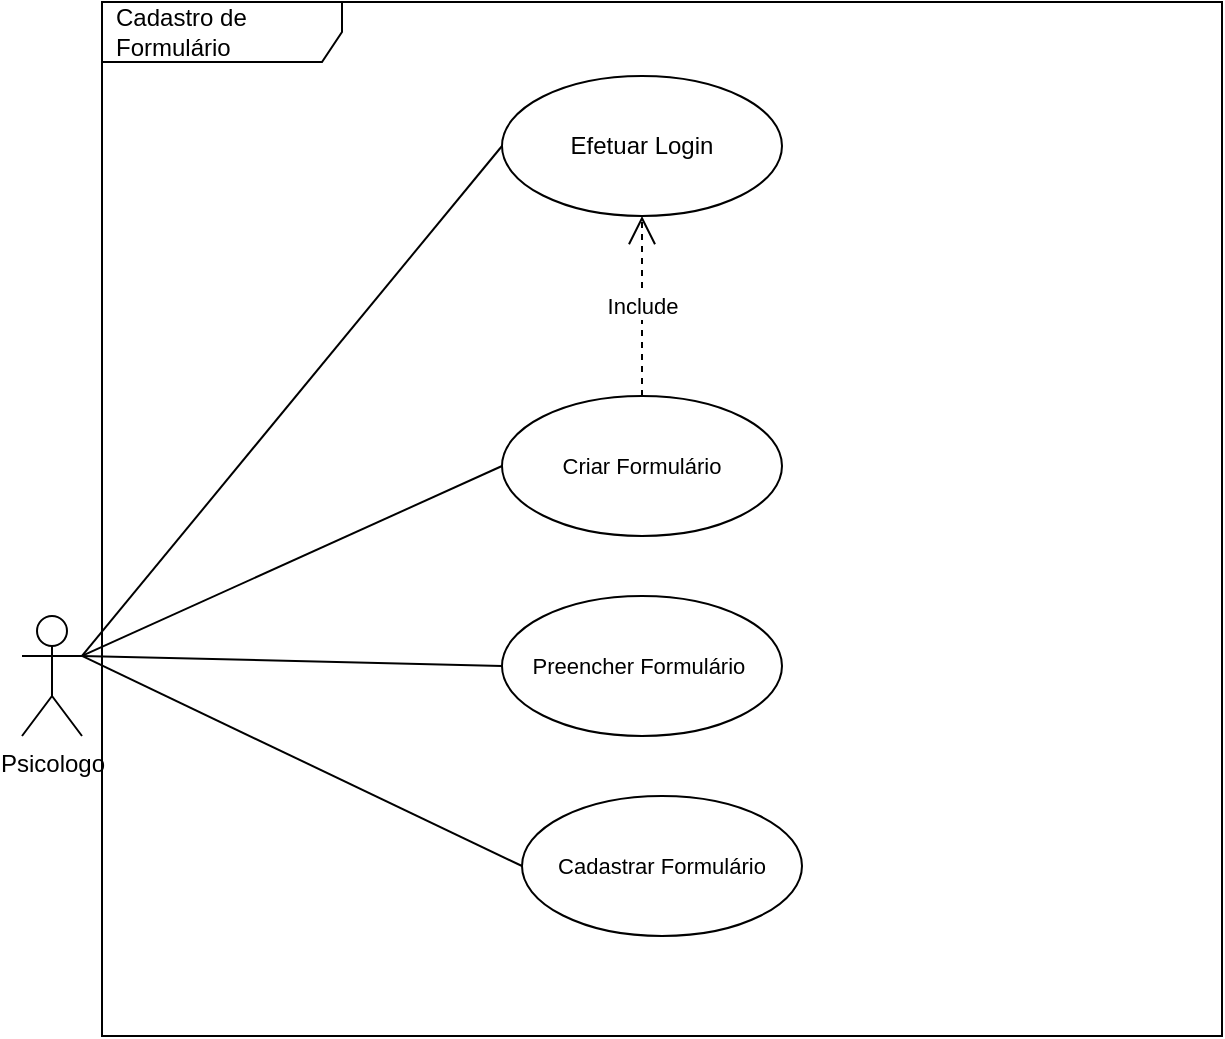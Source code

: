 <mxfile version="20.0.1" type="github">
  <diagram id="wC5wumK_xXIg8ErvJvbg" name="Page-1">
    <mxGraphModel dx="1020" dy="555" grid="1" gridSize="10" guides="1" tooltips="1" connect="1" arrows="1" fold="1" page="1" pageScale="1" pageWidth="827" pageHeight="1169" math="0" shadow="0">
      <root>
        <mxCell id="0" />
        <mxCell id="1" parent="0" />
        <mxCell id="2DSvvP-Mv5t7EWAsFiCm-10" style="edgeStyle=none;shape=connector;rounded=0;orthogonalLoop=1;jettySize=auto;html=1;exitX=1;exitY=0.333;exitDx=0;exitDy=0;exitPerimeter=0;entryX=0;entryY=0.5;entryDx=0;entryDy=0;labelBackgroundColor=default;fontFamily=Helvetica;fontSize=11;fontColor=default;endArrow=none;strokeColor=default;" parent="1" source="OJutXg8e_uwL8mCP8rfC-5" target="2DSvvP-Mv5t7EWAsFiCm-3" edge="1">
          <mxGeometry relative="1" as="geometry" />
        </mxCell>
        <mxCell id="VYc-Sz_KchoNO9PEzxfr-3" style="edgeStyle=none;shape=connector;rounded=0;orthogonalLoop=1;jettySize=auto;html=1;exitX=1;exitY=0.333;exitDx=0;exitDy=0;exitPerimeter=0;entryX=0;entryY=0.5;entryDx=0;entryDy=0;labelBackgroundColor=default;fontFamily=Helvetica;fontSize=11;fontColor=default;endArrow=none;strokeColor=default;" parent="1" source="OJutXg8e_uwL8mCP8rfC-5" target="VYc-Sz_KchoNO9PEzxfr-1" edge="1">
          <mxGeometry relative="1" as="geometry" />
        </mxCell>
        <mxCell id="iH_lW_5jNTHGtnLUZByq-5" style="edgeStyle=none;shape=connector;rounded=0;orthogonalLoop=1;jettySize=auto;html=1;exitX=1;exitY=0.333;exitDx=0;exitDy=0;exitPerimeter=0;entryX=0;entryY=0.5;entryDx=0;entryDy=0;labelBackgroundColor=default;fontFamily=Helvetica;fontSize=11;fontColor=default;endArrow=none;strokeColor=default;" edge="1" parent="1" source="OJutXg8e_uwL8mCP8rfC-5" target="2DSvvP-Mv5t7EWAsFiCm-11">
          <mxGeometry relative="1" as="geometry" />
        </mxCell>
        <mxCell id="OJutXg8e_uwL8mCP8rfC-5" value="Psicologo&lt;br&gt;" style="shape=umlActor;verticalLabelPosition=bottom;verticalAlign=top;html=1;" parent="1" vertex="1">
          <mxGeometry x="140" y="740" width="30" height="60" as="geometry" />
        </mxCell>
        <mxCell id="OJutXg8e_uwL8mCP8rfC-6" value="Cadastro de Formulário" style="shape=umlFrame;whiteSpace=wrap;html=1;width=120;height=30;boundedLbl=1;verticalAlign=middle;align=left;spacingLeft=5;" parent="1" vertex="1">
          <mxGeometry x="180" y="433" width="560" height="517" as="geometry" />
        </mxCell>
        <mxCell id="OJutXg8e_uwL8mCP8rfC-15" value="Cadastrar Formulário" style="ellipse;whiteSpace=wrap;html=1;fontFamily=Helvetica;fontSize=11;fontColor=default;" parent="1" vertex="1">
          <mxGeometry x="390" y="830" width="140" height="70" as="geometry" />
        </mxCell>
        <mxCell id="zjxjnbYeXZGytSvLPVuQ-2" value="" style="endArrow=none;html=1;rounded=0;entryX=0;entryY=0.5;entryDx=0;entryDy=0;exitX=1;exitY=0.333;exitDx=0;exitDy=0;exitPerimeter=0;" parent="1" source="OJutXg8e_uwL8mCP8rfC-5" target="OJutXg8e_uwL8mCP8rfC-15" edge="1">
          <mxGeometry width="50" height="50" relative="1" as="geometry">
            <mxPoint x="120" y="790" as="sourcePoint" />
            <mxPoint x="440" y="780" as="targetPoint" />
          </mxGeometry>
        </mxCell>
        <mxCell id="2DSvvP-Mv5t7EWAsFiCm-3" value="Criar Formulário" style="ellipse;whiteSpace=wrap;html=1;fontFamily=Helvetica;fontSize=11;fontColor=default;" parent="1" vertex="1">
          <mxGeometry x="380" y="630" width="140" height="70" as="geometry" />
        </mxCell>
        <mxCell id="2DSvvP-Mv5t7EWAsFiCm-11" value="Preencher Formulário&amp;nbsp;" style="ellipse;whiteSpace=wrap;html=1;fontFamily=Helvetica;fontSize=11;fontColor=default;" parent="1" vertex="1">
          <mxGeometry x="380" y="730" width="140" height="70" as="geometry" />
        </mxCell>
        <mxCell id="VYc-Sz_KchoNO9PEzxfr-1" value="Efetuar Login" style="ellipse;whiteSpace=wrap;html=1;" parent="1" vertex="1">
          <mxGeometry x="380" y="470" width="140" height="70" as="geometry" />
        </mxCell>
        <mxCell id="iH_lW_5jNTHGtnLUZByq-4" value="Include" style="endArrow=open;endSize=12;dashed=1;html=1;rounded=0;" edge="1" parent="1" source="2DSvvP-Mv5t7EWAsFiCm-3" target="VYc-Sz_KchoNO9PEzxfr-1">
          <mxGeometry width="160" relative="1" as="geometry">
            <mxPoint x="410" y="700" as="sourcePoint" />
            <mxPoint x="570" y="700" as="targetPoint" />
          </mxGeometry>
        </mxCell>
      </root>
    </mxGraphModel>
  </diagram>
</mxfile>
